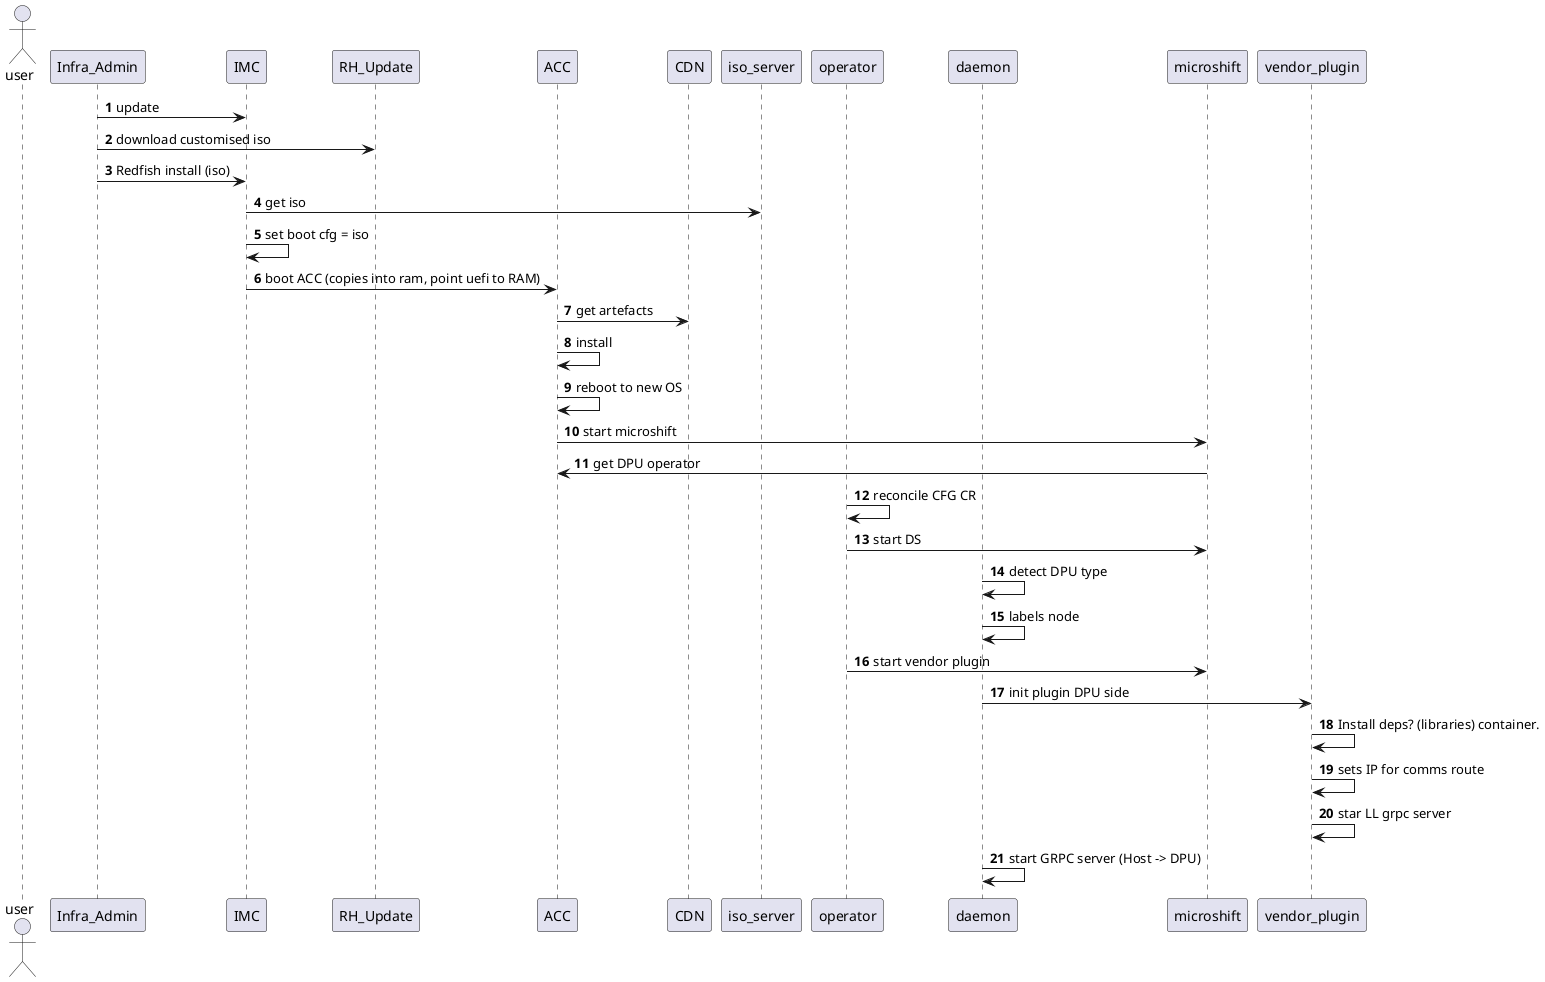@startuml infra_agent
actor user
participant Infra_Admin
participant IMC
participant RH_Update
participant ACC
participant CDN
participant iso_server
participant microshift
participant operator
participant daemon
participant microshift
' participant node_labeller ' 
participant vendor_plugin

autonumber
Infra_Admin -> IMC: update
Infra_Admin -> RH_Update: download customised iso
Infra_Admin -> IMC: Redfish install (iso)
IMC -> iso_server: get iso
IMC -> IMC: set boot cfg = iso
IMC -> ACC: boot ACC (copies into ram, point uefi to RAM)
ACC-> CDN: get artefacts
ACC -> ACC: install
ACC -> ACC: reboot to new OS
ACC -> microshift: start microshift
microshift -> ACC: get DPU operator
operator -> operator: reconcile CFG CR
'implied that daemon is doing a watch?'
operator -> microshift: start DS
daemon -> daemon: detect DPU type
' operator -> microshift: start node labeller
'implied that daemon is doing a watch?'
daemon -> daemon: labels node
operator -> microshift: start vendor plugin
daemon -> vendor_plugin: init plugin DPU side
'multiple gateways'
vendor_plugin -> vendor_plugin:Install deps? (libraries) container.
'containerise all deps our plugin will require'
vendor_plugin -> vendor_plugin: sets IP for comms route
'vendor plugin : install p4 deps, setting comms channel, starting IPU Plugin'
'send message on interface so host will know interface'
vendor_plugin -> vendor_plugin: star LL grpc server
'LL = low level'
daemon -> daemon: start GRPC server (Host -> DPU)

@enduml
